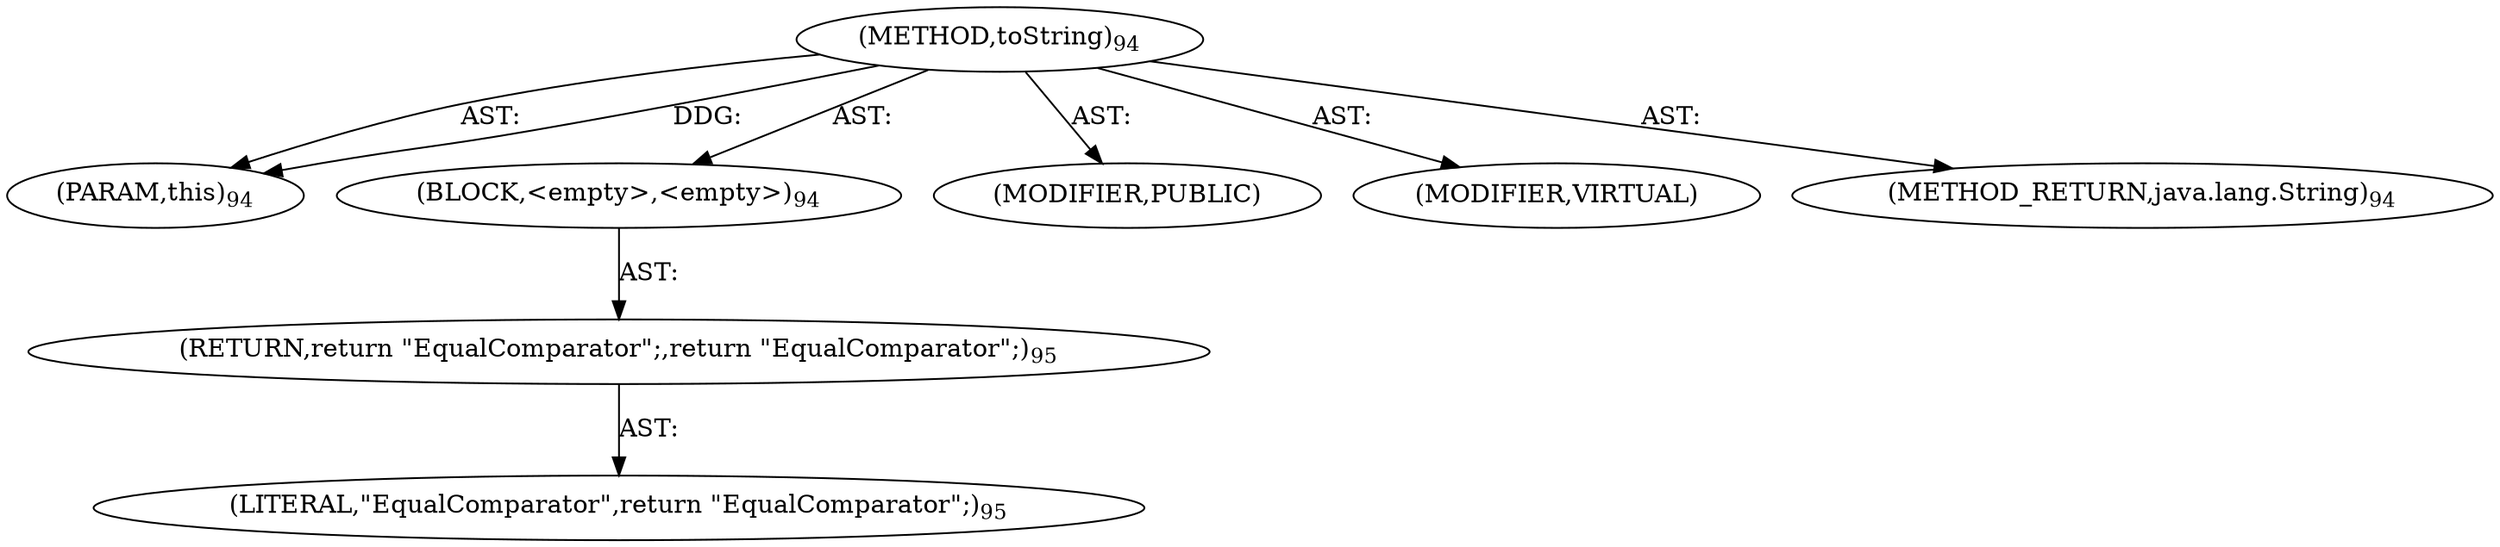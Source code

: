 digraph "toString" {  
"111669149697" [label = <(METHOD,toString)<SUB>94</SUB>> ]
"115964116995" [label = <(PARAM,this)<SUB>94</SUB>> ]
"25769803781" [label = <(BLOCK,&lt;empty&gt;,&lt;empty&gt;)<SUB>94</SUB>> ]
"146028888067" [label = <(RETURN,return &quot;EqualComparator&quot;;,return &quot;EqualComparator&quot;;)<SUB>95</SUB>> ]
"90194313222" [label = <(LITERAL,&quot;EqualComparator&quot;,return &quot;EqualComparator&quot;;)<SUB>95</SUB>> ]
"133143986178" [label = <(MODIFIER,PUBLIC)> ]
"133143986179" [label = <(MODIFIER,VIRTUAL)> ]
"128849018881" [label = <(METHOD_RETURN,java.lang.String)<SUB>94</SUB>> ]
  "111669149697" -> "115964116995"  [ label = "AST: "] 
  "111669149697" -> "25769803781"  [ label = "AST: "] 
  "111669149697" -> "133143986178"  [ label = "AST: "] 
  "111669149697" -> "133143986179"  [ label = "AST: "] 
  "111669149697" -> "128849018881"  [ label = "AST: "] 
  "25769803781" -> "146028888067"  [ label = "AST: "] 
  "146028888067" -> "90194313222"  [ label = "AST: "] 
  "111669149697" -> "115964116995"  [ label = "DDG: "] 
}
